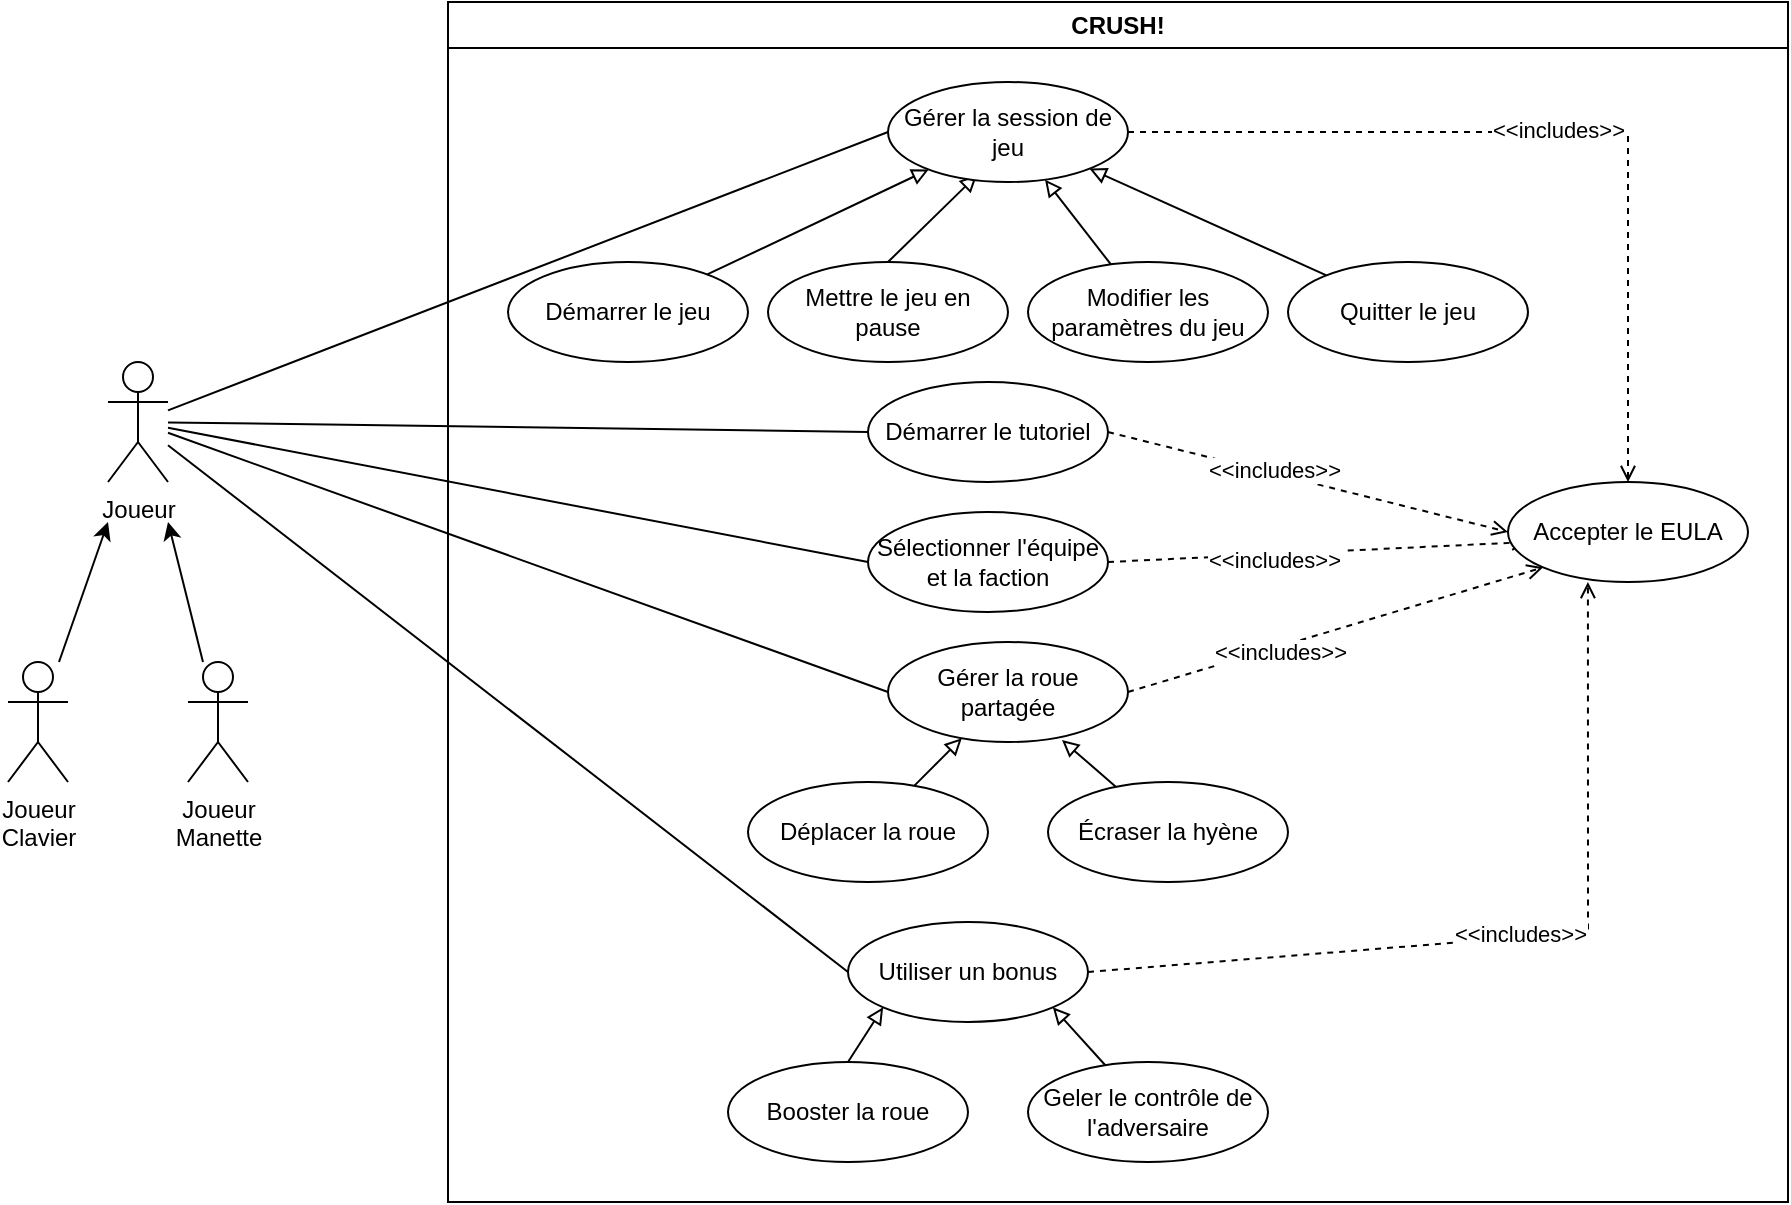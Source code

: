 <mxfile version="26.2.12">
  <diagram name="Page-1" id="vynCBVq9XJ8pfg_LBHzF">
    <mxGraphModel dx="1457" dy="788" grid="1" gridSize="10" guides="1" tooltips="1" connect="1" arrows="1" fold="1" page="1" pageScale="1" pageWidth="850" pageHeight="1100" math="0" shadow="0">
      <root>
        <mxCell id="0" />
        <mxCell id="1" parent="0" />
        <mxCell id="zl5Z9rwR7qq4CWvOWsA4-19" style="rounded=0;orthogonalLoop=1;jettySize=auto;html=1;entryX=0;entryY=0.5;entryDx=0;entryDy=0;endArrow=none;startFill=0;" edge="1" parent="1" source="zl5Z9rwR7qq4CWvOWsA4-1" target="zl5Z9rwR7qq4CWvOWsA4-4">
          <mxGeometry relative="1" as="geometry" />
        </mxCell>
        <mxCell id="zl5Z9rwR7qq4CWvOWsA4-20" style="rounded=0;orthogonalLoop=1;jettySize=auto;html=1;entryX=0;entryY=0.5;entryDx=0;entryDy=0;endArrow=none;startFill=0;" edge="1" parent="1" source="zl5Z9rwR7qq4CWvOWsA4-1" target="zl5Z9rwR7qq4CWvOWsA4-9">
          <mxGeometry relative="1" as="geometry" />
        </mxCell>
        <mxCell id="zl5Z9rwR7qq4CWvOWsA4-22" style="rounded=0;orthogonalLoop=1;jettySize=auto;html=1;entryX=0;entryY=0.5;entryDx=0;entryDy=0;endArrow=none;startFill=0;" edge="1" parent="1" source="zl5Z9rwR7qq4CWvOWsA4-1" target="zl5Z9rwR7qq4CWvOWsA4-15">
          <mxGeometry relative="1" as="geometry" />
        </mxCell>
        <mxCell id="zl5Z9rwR7qq4CWvOWsA4-23" style="rounded=0;orthogonalLoop=1;jettySize=auto;html=1;entryX=0;entryY=0.5;entryDx=0;entryDy=0;endArrow=none;startFill=0;" edge="1" parent="1" source="zl5Z9rwR7qq4CWvOWsA4-1" target="zl5Z9rwR7qq4CWvOWsA4-56">
          <mxGeometry relative="1" as="geometry" />
        </mxCell>
        <mxCell id="zl5Z9rwR7qq4CWvOWsA4-39" style="rounded=0;orthogonalLoop=1;jettySize=auto;html=1;entryX=0;entryY=0.5;entryDx=0;entryDy=0;endArrow=none;startFill=0;" edge="1" parent="1" source="zl5Z9rwR7qq4CWvOWsA4-1" target="zl5Z9rwR7qq4CWvOWsA4-28">
          <mxGeometry relative="1" as="geometry" />
        </mxCell>
        <mxCell id="zl5Z9rwR7qq4CWvOWsA4-1" value="Joueur" style="shape=umlActor;verticalLabelPosition=bottom;verticalAlign=top;html=1;outlineConnect=0;" vertex="1" parent="1">
          <mxGeometry x="70" y="220" width="30" height="60" as="geometry" />
        </mxCell>
        <mxCell id="zl5Z9rwR7qq4CWvOWsA4-25" value="CRUSH!" style="swimlane;whiteSpace=wrap;html=1;" vertex="1" parent="1">
          <mxGeometry x="240" y="40" width="670" height="600" as="geometry">
            <mxRectangle x="230" y="50" width="90" height="30" as="alternateBounds" />
          </mxGeometry>
        </mxCell>
        <mxCell id="zl5Z9rwR7qq4CWvOWsA4-46" style="rounded=0;orthogonalLoop=1;jettySize=auto;html=1;exitX=1;exitY=0.5;exitDx=0;exitDy=0;entryX=0;entryY=0.5;entryDx=0;entryDy=0;dashed=1;endArrow=open;endFill=0;" edge="1" parent="zl5Z9rwR7qq4CWvOWsA4-25" source="zl5Z9rwR7qq4CWvOWsA4-15" target="zl5Z9rwR7qq4CWvOWsA4-45">
          <mxGeometry relative="1" as="geometry" />
        </mxCell>
        <mxCell id="zl5Z9rwR7qq4CWvOWsA4-52" value="&amp;lt;&amp;lt;includes&amp;gt;&amp;gt;" style="edgeLabel;html=1;align=center;verticalAlign=middle;resizable=0;points=[];" vertex="1" connectable="0" parent="zl5Z9rwR7qq4CWvOWsA4-46">
          <mxGeometry x="-0.175" y="2" relative="1" as="geometry">
            <mxPoint as="offset" />
          </mxGeometry>
        </mxCell>
        <mxCell id="zl5Z9rwR7qq4CWvOWsA4-15" value="Démarrer le tutoriel" style="ellipse;whiteSpace=wrap;html=1;" vertex="1" parent="zl5Z9rwR7qq4CWvOWsA4-25">
          <mxGeometry x="210" y="190" width="120" height="50" as="geometry" />
        </mxCell>
        <mxCell id="zl5Z9rwR7qq4CWvOWsA4-38" style="rounded=0;orthogonalLoop=1;jettySize=auto;html=1;entryX=0.725;entryY=0.98;entryDx=0;entryDy=0;endArrow=block;startFill=0;entryPerimeter=0;endFill=0;" edge="1" parent="zl5Z9rwR7qq4CWvOWsA4-25" source="zl5Z9rwR7qq4CWvOWsA4-10" target="zl5Z9rwR7qq4CWvOWsA4-28">
          <mxGeometry relative="1" as="geometry" />
        </mxCell>
        <mxCell id="zl5Z9rwR7qq4CWvOWsA4-10" value="Écraser la hyène" style="ellipse;whiteSpace=wrap;html=1;" vertex="1" parent="zl5Z9rwR7qq4CWvOWsA4-25">
          <mxGeometry x="300" y="390" width="120" height="50" as="geometry" />
        </mxCell>
        <mxCell id="zl5Z9rwR7qq4CWvOWsA4-62" style="rounded=0;orthogonalLoop=1;jettySize=auto;html=1;entryX=1;entryY=1;entryDx=0;entryDy=0;endArrow=block;endFill=0;" edge="1" parent="zl5Z9rwR7qq4CWvOWsA4-25" source="zl5Z9rwR7qq4CWvOWsA4-16" target="zl5Z9rwR7qq4CWvOWsA4-56">
          <mxGeometry relative="1" as="geometry" />
        </mxCell>
        <mxCell id="zl5Z9rwR7qq4CWvOWsA4-16" value="Geler le contrôle de l&#39;adversaire" style="ellipse;whiteSpace=wrap;html=1;" vertex="1" parent="zl5Z9rwR7qq4CWvOWsA4-25">
          <mxGeometry x="290" y="530" width="120" height="50" as="geometry" />
        </mxCell>
        <mxCell id="zl5Z9rwR7qq4CWvOWsA4-47" style="rounded=0;orthogonalLoop=1;jettySize=auto;html=1;exitX=1;exitY=0.5;exitDx=0;exitDy=0;dashed=1;endArrow=open;endFill=0;" edge="1" parent="zl5Z9rwR7qq4CWvOWsA4-25" source="zl5Z9rwR7qq4CWvOWsA4-9">
          <mxGeometry relative="1" as="geometry">
            <mxPoint x="540" y="270" as="targetPoint" />
          </mxGeometry>
        </mxCell>
        <mxCell id="zl5Z9rwR7qq4CWvOWsA4-53" value="&amp;lt;&amp;lt;includes&amp;gt;&amp;gt;" style="edgeLabel;html=1;align=center;verticalAlign=middle;resizable=0;points=[];" vertex="1" connectable="0" parent="zl5Z9rwR7qq4CWvOWsA4-47">
          <mxGeometry x="-0.211" y="-3" relative="1" as="geometry">
            <mxPoint as="offset" />
          </mxGeometry>
        </mxCell>
        <mxCell id="zl5Z9rwR7qq4CWvOWsA4-9" value="Sélectionner l&#39;équipe et la faction" style="ellipse;whiteSpace=wrap;html=1;" vertex="1" parent="zl5Z9rwR7qq4CWvOWsA4-25">
          <mxGeometry x="210" y="255" width="120" height="50" as="geometry" />
        </mxCell>
        <mxCell id="zl5Z9rwR7qq4CWvOWsA4-34" style="rounded=0;orthogonalLoop=1;jettySize=auto;html=1;endArrow=block;endFill=0;" edge="1" parent="zl5Z9rwR7qq4CWvOWsA4-25" source="zl5Z9rwR7qq4CWvOWsA4-26" target="zl5Z9rwR7qq4CWvOWsA4-4">
          <mxGeometry relative="1" as="geometry" />
        </mxCell>
        <mxCell id="zl5Z9rwR7qq4CWvOWsA4-26" value="Modifier les paramètres du jeu" style="ellipse;whiteSpace=wrap;html=1;" vertex="1" parent="zl5Z9rwR7qq4CWvOWsA4-25">
          <mxGeometry x="290" y="130" width="120" height="50" as="geometry" />
        </mxCell>
        <mxCell id="zl5Z9rwR7qq4CWvOWsA4-37" style="rounded=0;orthogonalLoop=1;jettySize=auto;html=1;endArrow=block;startFill=0;endFill=0;" edge="1" parent="zl5Z9rwR7qq4CWvOWsA4-25" source="zl5Z9rwR7qq4CWvOWsA4-27" target="zl5Z9rwR7qq4CWvOWsA4-28">
          <mxGeometry relative="1" as="geometry" />
        </mxCell>
        <mxCell id="zl5Z9rwR7qq4CWvOWsA4-27" value="Déplacer la roue" style="ellipse;whiteSpace=wrap;html=1;" vertex="1" parent="zl5Z9rwR7qq4CWvOWsA4-25">
          <mxGeometry x="150" y="390" width="120" height="50" as="geometry" />
        </mxCell>
        <mxCell id="zl5Z9rwR7qq4CWvOWsA4-48" style="rounded=0;orthogonalLoop=1;jettySize=auto;html=1;exitX=1;exitY=0.5;exitDx=0;exitDy=0;entryX=0;entryY=1;entryDx=0;entryDy=0;dashed=1;endArrow=open;endFill=0;" edge="1" parent="zl5Z9rwR7qq4CWvOWsA4-25" source="zl5Z9rwR7qq4CWvOWsA4-28" target="zl5Z9rwR7qq4CWvOWsA4-45">
          <mxGeometry relative="1" as="geometry" />
        </mxCell>
        <mxCell id="zl5Z9rwR7qq4CWvOWsA4-54" value="&amp;lt;&amp;lt;includes&amp;gt;&amp;gt;" style="edgeLabel;html=1;align=center;verticalAlign=middle;resizable=0;points=[];" vertex="1" connectable="0" parent="zl5Z9rwR7qq4CWvOWsA4-48">
          <mxGeometry x="-0.274" y="-2" relative="1" as="geometry">
            <mxPoint as="offset" />
          </mxGeometry>
        </mxCell>
        <mxCell id="zl5Z9rwR7qq4CWvOWsA4-28" value="Gérer la roue partagée" style="ellipse;whiteSpace=wrap;html=1;" vertex="1" parent="zl5Z9rwR7qq4CWvOWsA4-25">
          <mxGeometry x="220" y="320" width="120" height="50" as="geometry" />
        </mxCell>
        <mxCell id="zl5Z9rwR7qq4CWvOWsA4-33" style="rounded=0;orthogonalLoop=1;jettySize=auto;html=1;exitX=0.5;exitY=0;exitDx=0;exitDy=0;entryX=0.371;entryY=0.93;entryDx=0;entryDy=0;entryPerimeter=0;endArrow=block;endFill=0;" edge="1" parent="zl5Z9rwR7qq4CWvOWsA4-25" source="zl5Z9rwR7qq4CWvOWsA4-7" target="zl5Z9rwR7qq4CWvOWsA4-4">
          <mxGeometry relative="1" as="geometry" />
        </mxCell>
        <mxCell id="zl5Z9rwR7qq4CWvOWsA4-7" value="Mettre le jeu en pause" style="ellipse;whiteSpace=wrap;html=1;" vertex="1" parent="zl5Z9rwR7qq4CWvOWsA4-25">
          <mxGeometry x="160" y="130" width="120" height="50" as="geometry" />
        </mxCell>
        <mxCell id="zl5Z9rwR7qq4CWvOWsA4-36" style="rounded=0;orthogonalLoop=1;jettySize=auto;html=1;endArrow=block;endFill=0;" edge="1" parent="zl5Z9rwR7qq4CWvOWsA4-25" source="zl5Z9rwR7qq4CWvOWsA4-8" target="zl5Z9rwR7qq4CWvOWsA4-4">
          <mxGeometry relative="1" as="geometry" />
        </mxCell>
        <mxCell id="zl5Z9rwR7qq4CWvOWsA4-8" value="Quitter le jeu" style="ellipse;whiteSpace=wrap;html=1;" vertex="1" parent="zl5Z9rwR7qq4CWvOWsA4-25">
          <mxGeometry x="420" y="130" width="120" height="50" as="geometry" />
        </mxCell>
        <mxCell id="zl5Z9rwR7qq4CWvOWsA4-50" style="edgeStyle=orthogonalEdgeStyle;rounded=0;orthogonalLoop=1;jettySize=auto;html=1;exitX=1;exitY=0.5;exitDx=0;exitDy=0;dashed=1;endArrow=open;endFill=0;" edge="1" parent="zl5Z9rwR7qq4CWvOWsA4-25" source="zl5Z9rwR7qq4CWvOWsA4-4" target="zl5Z9rwR7qq4CWvOWsA4-45">
          <mxGeometry relative="1" as="geometry" />
        </mxCell>
        <mxCell id="zl5Z9rwR7qq4CWvOWsA4-51" value="&amp;lt;&amp;lt;includes&amp;gt;&amp;gt;" style="edgeLabel;html=1;align=center;verticalAlign=middle;resizable=0;points=[];" vertex="1" connectable="0" parent="zl5Z9rwR7qq4CWvOWsA4-50">
          <mxGeometry x="0.009" y="1" relative="1" as="geometry">
            <mxPoint as="offset" />
          </mxGeometry>
        </mxCell>
        <mxCell id="zl5Z9rwR7qq4CWvOWsA4-4" value="Gérer la session de jeu" style="ellipse;whiteSpace=wrap;html=1;" vertex="1" parent="zl5Z9rwR7qq4CWvOWsA4-25">
          <mxGeometry x="220" y="40" width="120" height="50" as="geometry" />
        </mxCell>
        <mxCell id="zl5Z9rwR7qq4CWvOWsA4-6" value="Démarrer le jeu" style="ellipse;whiteSpace=wrap;html=1;" vertex="1" parent="zl5Z9rwR7qq4CWvOWsA4-25">
          <mxGeometry x="30" y="130" width="120" height="50" as="geometry" />
        </mxCell>
        <mxCell id="zl5Z9rwR7qq4CWvOWsA4-32" style="rounded=0;orthogonalLoop=1;jettySize=auto;html=1;endArrow=block;endFill=0;" edge="1" parent="zl5Z9rwR7qq4CWvOWsA4-25" source="zl5Z9rwR7qq4CWvOWsA4-6" target="zl5Z9rwR7qq4CWvOWsA4-4">
          <mxGeometry relative="1" as="geometry" />
        </mxCell>
        <mxCell id="zl5Z9rwR7qq4CWvOWsA4-45" value="Accepter le EULA" style="ellipse;whiteSpace=wrap;html=1;" vertex="1" parent="zl5Z9rwR7qq4CWvOWsA4-25">
          <mxGeometry x="530" y="240" width="120" height="50" as="geometry" />
        </mxCell>
        <mxCell id="zl5Z9rwR7qq4CWvOWsA4-49" style="rounded=0;orthogonalLoop=1;jettySize=auto;html=1;entryX=0.333;entryY=1;entryDx=0;entryDy=0;entryPerimeter=0;dashed=1;endArrow=open;endFill=0;exitX=1;exitY=0.5;exitDx=0;exitDy=0;" edge="1" parent="zl5Z9rwR7qq4CWvOWsA4-25" source="zl5Z9rwR7qq4CWvOWsA4-56" target="zl5Z9rwR7qq4CWvOWsA4-45">
          <mxGeometry relative="1" as="geometry">
            <Array as="points">
              <mxPoint x="570" y="465" />
            </Array>
          </mxGeometry>
        </mxCell>
        <mxCell id="zl5Z9rwR7qq4CWvOWsA4-55" value="&amp;lt;&amp;lt;includes&amp;gt;&amp;gt;" style="edgeLabel;html=1;align=center;verticalAlign=middle;resizable=0;points=[];" vertex="1" connectable="0" parent="zl5Z9rwR7qq4CWvOWsA4-49">
          <mxGeometry x="0.016" y="2" relative="1" as="geometry">
            <mxPoint as="offset" />
          </mxGeometry>
        </mxCell>
        <mxCell id="zl5Z9rwR7qq4CWvOWsA4-56" value="Utiliser un bonus" style="ellipse;whiteSpace=wrap;html=1;" vertex="1" parent="zl5Z9rwR7qq4CWvOWsA4-25">
          <mxGeometry x="200" y="460" width="120" height="50" as="geometry" />
        </mxCell>
        <mxCell id="zl5Z9rwR7qq4CWvOWsA4-59" style="rounded=0;orthogonalLoop=1;jettySize=auto;html=1;exitX=0.5;exitY=0;exitDx=0;exitDy=0;entryX=0;entryY=1;entryDx=0;entryDy=0;endArrow=block;endFill=0;" edge="1" parent="zl5Z9rwR7qq4CWvOWsA4-25" source="zl5Z9rwR7qq4CWvOWsA4-57" target="zl5Z9rwR7qq4CWvOWsA4-56">
          <mxGeometry relative="1" as="geometry" />
        </mxCell>
        <mxCell id="zl5Z9rwR7qq4CWvOWsA4-57" value="Booster la roue" style="ellipse;whiteSpace=wrap;html=1;" vertex="1" parent="zl5Z9rwR7qq4CWvOWsA4-25">
          <mxGeometry x="140" y="530" width="120" height="50" as="geometry" />
        </mxCell>
        <mxCell id="zl5Z9rwR7qq4CWvOWsA4-43" style="rounded=0;orthogonalLoop=1;jettySize=auto;html=1;" edge="1" parent="1" source="zl5Z9rwR7qq4CWvOWsA4-41">
          <mxGeometry relative="1" as="geometry">
            <mxPoint x="70" y="300" as="targetPoint" />
          </mxGeometry>
        </mxCell>
        <mxCell id="zl5Z9rwR7qq4CWvOWsA4-41" value="Joueur&lt;div&gt;Clavier&lt;/div&gt;" style="shape=umlActor;verticalLabelPosition=bottom;verticalAlign=top;html=1;outlineConnect=0;" vertex="1" parent="1">
          <mxGeometry x="20" y="370" width="30" height="60" as="geometry" />
        </mxCell>
        <mxCell id="zl5Z9rwR7qq4CWvOWsA4-44" style="rounded=0;orthogonalLoop=1;jettySize=auto;html=1;" edge="1" parent="1" source="zl5Z9rwR7qq4CWvOWsA4-42">
          <mxGeometry relative="1" as="geometry">
            <mxPoint x="100" y="300" as="targetPoint" />
          </mxGeometry>
        </mxCell>
        <mxCell id="zl5Z9rwR7qq4CWvOWsA4-42" value="Joueur&lt;div&gt;&lt;span style=&quot;background-color: transparent; color: light-dark(rgb(0, 0, 0), rgb(255, 255, 255));&quot;&gt;Manette&lt;/span&gt;&lt;/div&gt;" style="shape=umlActor;verticalLabelPosition=bottom;verticalAlign=top;html=1;outlineConnect=0;" vertex="1" parent="1">
          <mxGeometry x="110" y="370" width="30" height="60" as="geometry" />
        </mxCell>
      </root>
    </mxGraphModel>
  </diagram>
</mxfile>
